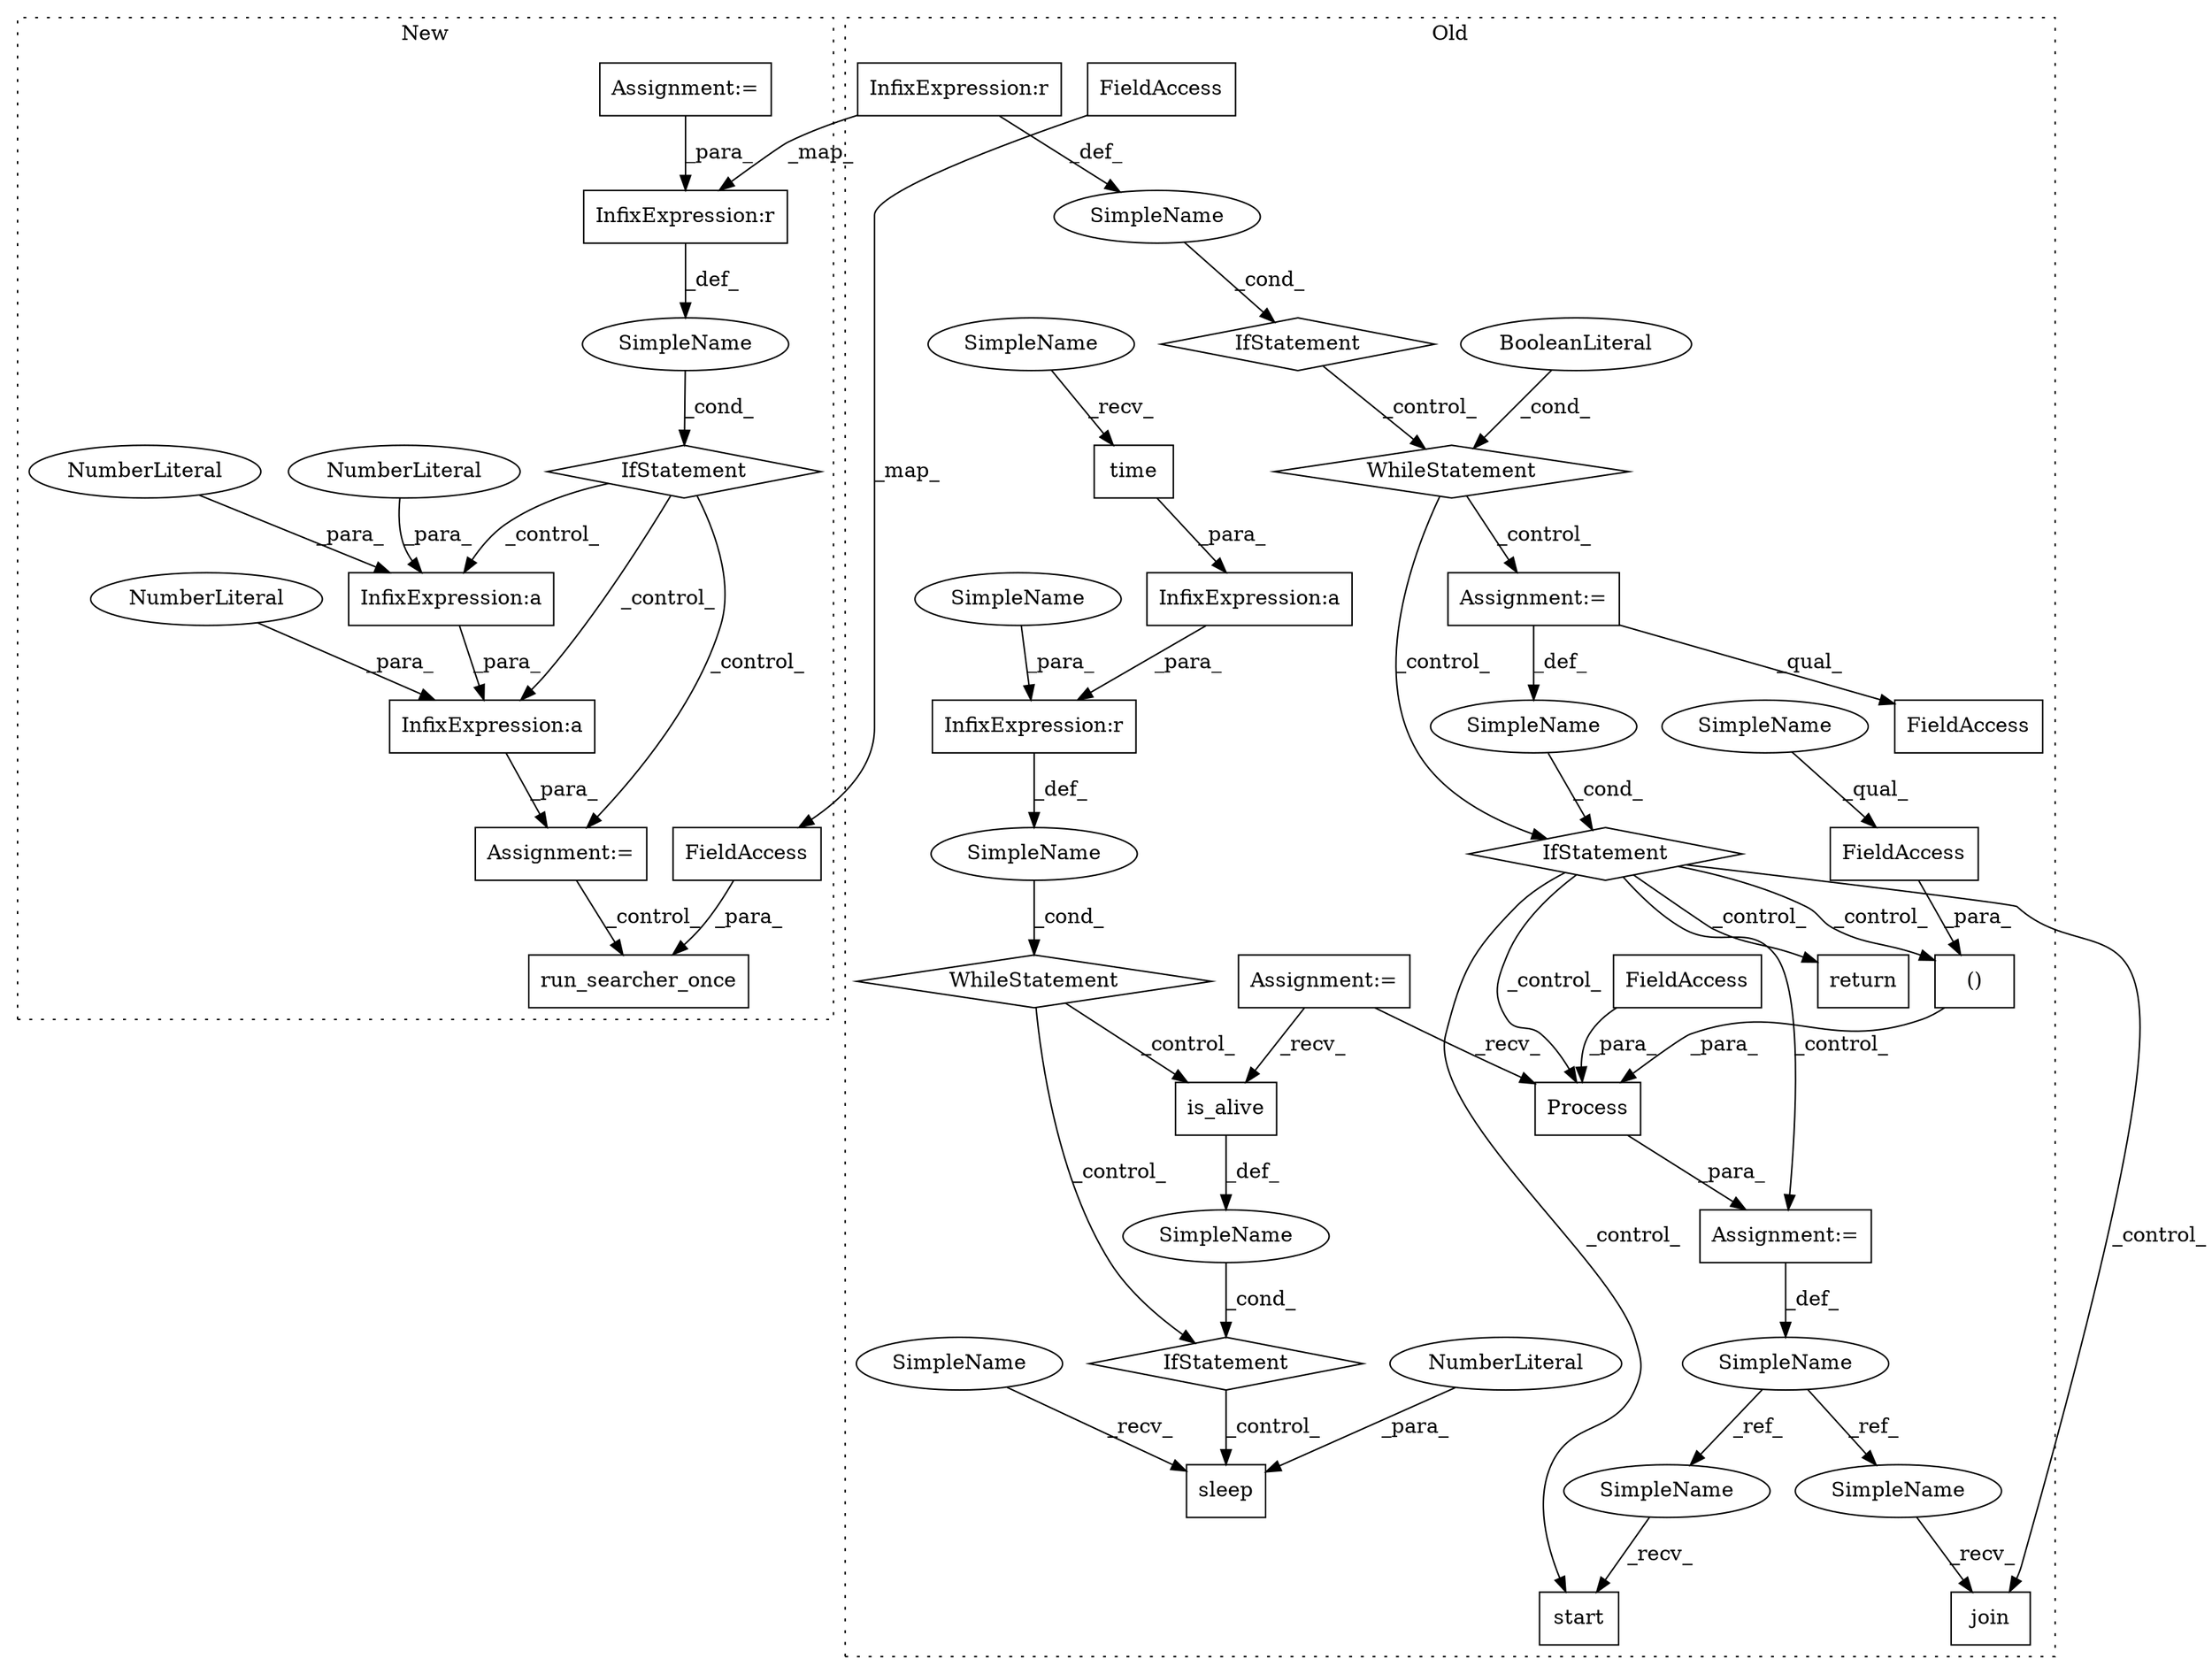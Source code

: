 digraph G {
subgraph cluster0 {
1 [label="Process" a="32" s="6304,6426" l="8,2" shape="box"];
3 [label="Assignment:=" a="7" s="6287" l="1" shape="box"];
4 [label="()" a="106" s="6339" l="87" shape="box"];
5 [label="FieldAccess" a="22" s="6312" l="17" shape="box"];
6 [label="start" a="32" s="6440" l="7" shape="box"];
7 [label="join" a="32" s="6459" l="6" shape="box"];
8 [label="SimpleName" a="42" s="6286" l="1" shape="ellipse"];
16 [label="BooleanLiteral" a="9" s="6141" l="4" shape="ellipse"];
18 [label="SimpleName" a="42" s="" l="" shape="ellipse"];
19 [label="SimpleName" a="42" s="" l="" shape="ellipse"];
20 [label="InfixExpression:r" a="27" s="6116" l="4" shape="box"];
22 [label="InfixExpression:r" a="27" s="6771" l="4" shape="box"];
23 [label="sleep" a="32" s="6833,6840" l="6,1" shape="box"];
24 [label="time" a="32" s="6751" l="6" shape="box"];
25 [label="FieldAccess" a="22" s="6417" l="9" shape="box"];
26 [label="is_alive" a="32" s="6804" l="10" shape="box"];
27 [label="FieldAccess" a="22" s="6701" l="9" shape="box"];
29 [label="IfStatement" a="25" s="6798,6814" l="4,2" shape="diamond"];
30 [label="InfixExpression:a" a="27" s="6757" l="3" shape="box"];
31 [label="NumberLiteral" a="34" s="6839" l="1" shape="ellipse"];
32 [label="SimpleName" a="42" s="" l="" shape="ellipse"];
33 [label="SimpleName" a="42" s="" l="" shape="ellipse"];
34 [label="IfStatement" a="25" s="6102,6124" l="4,2" shape="diamond"];
35 [label="Assignment:=" a="7" s="4506" l="15" shape="box"];
36 [label="IfStatement" a="25" s="6196,6246" l="4,2" shape="diamond"];
38 [label="Assignment:=" a="7" s="6165" l="1" shape="box"];
39 [label="FieldAccess" a="22" s="6200" l="20" shape="box"];
40 [label="WhileStatement" a="61" s="6737,6786" l="7,2" shape="diamond"];
41 [label="return" a="41" s="6260" l="7" shape="box"];
42 [label="WhileStatement" a="61" s="6134,6145" l="7,2" shape="diamond"];
43 [label="SimpleName" a="42" s="6417" l="4" shape="ellipse"];
44 [label="SimpleName" a="42" s="6457" l="1" shape="ellipse"];
45 [label="SimpleName" a="42" s="6438" l="1" shape="ellipse"];
46 [label="SimpleName" a="42" s="6746" l="4" shape="ellipse"];
47 [label="SimpleName" a="42" s="6828" l="4" shape="ellipse"];
48 [label="SimpleName" a="42" s="6775" l="10" shape="ellipse"];
label = "Old";
style="dotted";
}
subgraph cluster1 {
2 [label="IfStatement" a="25" s="5892,5914" l="4,2" shape="diamond"];
9 [label="Assignment:=" a="7" s="4298" l="10" shape="box"];
10 [label="run_searcher_once" a="32" s="6050,6107" l="18,1" shape="box"];
11 [label="InfixExpression:a" a="27" s="5945" l="3" shape="box"];
12 [label="InfixExpression:a" a="27" s="5939" l="3" shape="box"];
13 [label="NumberLiteral" a="34" s="5948" l="2" shape="ellipse"];
14 [label="NumberLiteral" a="34" s="5937" l="2" shape="ellipse"];
15 [label="NumberLiteral" a="34" s="5942" l="2" shape="ellipse"];
17 [label="SimpleName" a="42" s="" l="" shape="ellipse"];
21 [label="InfixExpression:r" a="27" s="5906" l="4" shape="box"];
28 [label="FieldAccess" a="22" s="6098" l="9" shape="box"];
37 [label="Assignment:=" a="7" s="5934" l="1" shape="box"];
label = "New";
style="dotted";
}
1 -> 3 [label="_para_"];
2 -> 12 [label="_control_"];
2 -> 37 [label="_control_"];
2 -> 11 [label="_control_"];
3 -> 8 [label="_def_"];
4 -> 1 [label="_para_"];
5 -> 1 [label="_para_"];
8 -> 45 [label="_ref_"];
8 -> 44 [label="_ref_"];
9 -> 21 [label="_para_"];
11 -> 37 [label="_para_"];
12 -> 11 [label="_para_"];
13 -> 11 [label="_para_"];
14 -> 12 [label="_para_"];
15 -> 12 [label="_para_"];
16 -> 42 [label="_cond_"];
17 -> 2 [label="_cond_"];
18 -> 34 [label="_cond_"];
19 -> 36 [label="_cond_"];
20 -> 18 [label="_def_"];
20 -> 21 [label="_map_"];
21 -> 17 [label="_def_"];
22 -> 32 [label="_def_"];
24 -> 30 [label="_para_"];
25 -> 4 [label="_para_"];
26 -> 33 [label="_def_"];
27 -> 28 [label="_map_"];
28 -> 10 [label="_para_"];
29 -> 23 [label="_control_"];
30 -> 22 [label="_para_"];
31 -> 23 [label="_para_"];
32 -> 40 [label="_cond_"];
33 -> 29 [label="_cond_"];
34 -> 42 [label="_control_"];
35 -> 1 [label="_recv_"];
35 -> 26 [label="_recv_"];
36 -> 1 [label="_control_"];
36 -> 7 [label="_control_"];
36 -> 3 [label="_control_"];
36 -> 41 [label="_control_"];
36 -> 6 [label="_control_"];
36 -> 4 [label="_control_"];
37 -> 10 [label="_control_"];
38 -> 19 [label="_def_"];
38 -> 39 [label="_qual_"];
40 -> 29 [label="_control_"];
40 -> 26 [label="_control_"];
42 -> 36 [label="_control_"];
42 -> 38 [label="_control_"];
43 -> 25 [label="_qual_"];
44 -> 7 [label="_recv_"];
45 -> 6 [label="_recv_"];
46 -> 24 [label="_recv_"];
47 -> 23 [label="_recv_"];
48 -> 22 [label="_para_"];
}